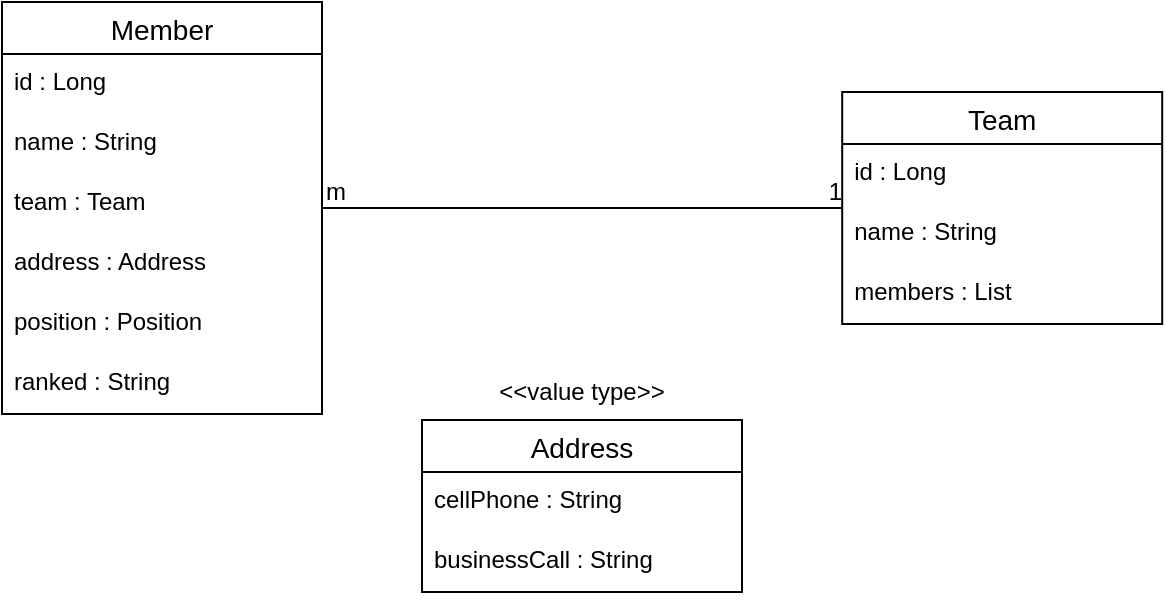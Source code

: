 <mxfile version="14.6.3" type="device"><diagram id="elOptj0PwN9WLeSowplF" name="Page-1"><mxGraphModel dx="1426" dy="801" grid="1" gridSize="10" guides="1" tooltips="1" connect="1" arrows="1" fold="1" page="1" pageScale="1" pageWidth="827" pageHeight="1169" math="0" shadow="0"><root><mxCell id="0"/><mxCell id="1" parent="0"/><mxCell id="vVx_YJfgnFdAf7bITCUE-6" value="Team" style="swimlane;fontStyle=0;childLayout=stackLayout;horizontal=1;startSize=26;horizontalStack=0;resizeParent=1;resizeParentMax=0;resizeLast=0;collapsible=1;marginBottom=0;align=center;fontSize=14;" parent="1" vertex="1"><mxGeometry x="480.1" y="326" width="160" height="116" as="geometry"/></mxCell><mxCell id="C9gGs5seILPdqMNaKZBi-1" value="id : Long" style="text;strokeColor=none;fillColor=none;spacingLeft=4;spacingRight=4;overflow=hidden;rotatable=0;points=[[0,0.5],[1,0.5]];portConstraint=eastwest;fontSize=12;" parent="vVx_YJfgnFdAf7bITCUE-6" vertex="1"><mxGeometry y="26" width="160" height="30" as="geometry"/></mxCell><mxCell id="vVx_YJfgnFdAf7bITCUE-7" value="name : String" style="text;strokeColor=none;fillColor=none;spacingLeft=4;spacingRight=4;overflow=hidden;rotatable=0;points=[[0,0.5],[1,0.5]];portConstraint=eastwest;fontSize=12;" parent="vVx_YJfgnFdAf7bITCUE-6" vertex="1"><mxGeometry y="56" width="160" height="30" as="geometry"/></mxCell><mxCell id="vVx_YJfgnFdAf7bITCUE-9" value="members : List" style="text;strokeColor=none;fillColor=none;spacingLeft=4;spacingRight=4;overflow=hidden;rotatable=0;points=[[0,0.5],[1,0.5]];portConstraint=eastwest;fontSize=12;" parent="vVx_YJfgnFdAf7bITCUE-6" vertex="1"><mxGeometry y="86" width="160" height="30" as="geometry"/></mxCell><mxCell id="vVx_YJfgnFdAf7bITCUE-26" value="Member" style="swimlane;fontStyle=0;childLayout=stackLayout;horizontal=1;startSize=26;horizontalStack=0;resizeParent=1;resizeParentMax=0;resizeLast=0;collapsible=1;marginBottom=0;align=center;fontSize=14;" parent="1" vertex="1"><mxGeometry x="60" y="281" width="160" height="206" as="geometry"/></mxCell><mxCell id="vVx_YJfgnFdAf7bITCUE-30" value="id : Long" style="text;strokeColor=none;fillColor=none;spacingLeft=4;spacingRight=4;overflow=hidden;rotatable=0;points=[[0,0.5],[1,0.5]];portConstraint=eastwest;fontSize=12;" parent="vVx_YJfgnFdAf7bITCUE-26" vertex="1"><mxGeometry y="26" width="160" height="30" as="geometry"/></mxCell><mxCell id="vVx_YJfgnFdAf7bITCUE-27" value="name : String" style="text;strokeColor=none;fillColor=none;spacingLeft=4;spacingRight=4;overflow=hidden;rotatable=0;points=[[0,0.5],[1,0.5]];portConstraint=eastwest;fontSize=12;" parent="vVx_YJfgnFdAf7bITCUE-26" vertex="1"><mxGeometry y="56" width="160" height="30" as="geometry"/></mxCell><mxCell id="vVx_YJfgnFdAf7bITCUE-28" value="team : Team" style="text;strokeColor=none;fillColor=none;spacingLeft=4;spacingRight=4;overflow=hidden;rotatable=0;points=[[0,0.5],[1,0.5]];portConstraint=eastwest;fontSize=12;" parent="vVx_YJfgnFdAf7bITCUE-26" vertex="1"><mxGeometry y="86" width="160" height="30" as="geometry"/></mxCell><mxCell id="vVx_YJfgnFdAf7bITCUE-31" value="address : Address" style="text;strokeColor=none;fillColor=none;spacingLeft=4;spacingRight=4;overflow=hidden;rotatable=0;points=[[0,0.5],[1,0.5]];portConstraint=eastwest;fontSize=12;" parent="vVx_YJfgnFdAf7bITCUE-26" vertex="1"><mxGeometry y="116" width="160" height="30" as="geometry"/></mxCell><mxCell id="vVx_YJfgnFdAf7bITCUE-40" value="position : Position" style="text;strokeColor=none;fillColor=none;spacingLeft=4;spacingRight=4;overflow=hidden;rotatable=0;points=[[0,0.5],[1,0.5]];portConstraint=eastwest;fontSize=12;" parent="vVx_YJfgnFdAf7bITCUE-26" vertex="1"><mxGeometry y="146" width="160" height="30" as="geometry"/></mxCell><mxCell id="C9gGs5seILPdqMNaKZBi-4" value="ranked : String" style="text;strokeColor=none;fillColor=none;spacingLeft=4;spacingRight=4;overflow=hidden;rotatable=0;points=[[0,0.5],[1,0.5]];portConstraint=eastwest;fontSize=12;" parent="vVx_YJfgnFdAf7bITCUE-26" vertex="1"><mxGeometry y="176" width="160" height="30" as="geometry"/></mxCell><mxCell id="vVx_YJfgnFdAf7bITCUE-32" value="Address" style="swimlane;fontStyle=0;childLayout=stackLayout;horizontal=1;startSize=26;horizontalStack=0;resizeParent=1;resizeParentMax=0;resizeLast=0;collapsible=1;marginBottom=0;align=center;fontSize=14;" parent="1" vertex="1"><mxGeometry x="270" y="490" width="160" height="86" as="geometry"/></mxCell><mxCell id="vVx_YJfgnFdAf7bITCUE-34" value="cellPhone : String" style="text;strokeColor=none;fillColor=none;spacingLeft=4;spacingRight=4;overflow=hidden;rotatable=0;points=[[0,0.5],[1,0.5]];portConstraint=eastwest;fontSize=12;" parent="vVx_YJfgnFdAf7bITCUE-32" vertex="1"><mxGeometry y="26" width="160" height="30" as="geometry"/></mxCell><mxCell id="vVx_YJfgnFdAf7bITCUE-35" value="businessCall : String" style="text;strokeColor=none;fillColor=none;spacingLeft=4;spacingRight=4;overflow=hidden;rotatable=0;points=[[0,0.5],[1,0.5]];portConstraint=eastwest;fontSize=12;" parent="vVx_YJfgnFdAf7bITCUE-32" vertex="1"><mxGeometry y="56" width="160" height="30" as="geometry"/></mxCell><mxCell id="vVx_YJfgnFdAf7bITCUE-39" value="&lt;&lt;value type&gt;&gt;" style="text;strokeColor=none;fillColor=none;spacingLeft=4;spacingRight=4;overflow=hidden;rotatable=0;points=[[0,0.5],[1,0.5]];portConstraint=eastwest;fontSize=12;align=center;verticalAlign=middle;" parent="1" vertex="1"><mxGeometry x="292.5" y="460" width="115" height="30" as="geometry"/></mxCell><mxCell id="vVx_YJfgnFdAf7bITCUE-42" value="" style="endArrow=none;html=1;rounded=0;" parent="1" source="vVx_YJfgnFdAf7bITCUE-26" target="vVx_YJfgnFdAf7bITCUE-6" edge="1"><mxGeometry relative="1" as="geometry"><mxPoint x="230" y="280" as="sourcePoint"/><mxPoint x="610" y="384" as="targetPoint"/></mxGeometry></mxCell><mxCell id="vVx_YJfgnFdAf7bITCUE-43" value="m" style="resizable=0;html=1;align=left;verticalAlign=bottom;" parent="vVx_YJfgnFdAf7bITCUE-42" connectable="0" vertex="1"><mxGeometry x="-1" relative="1" as="geometry"/></mxCell><mxCell id="vVx_YJfgnFdAf7bITCUE-44" value="1" style="resizable=0;html=1;align=right;verticalAlign=bottom;" parent="vVx_YJfgnFdAf7bITCUE-42" connectable="0" vertex="1"><mxGeometry x="1" relative="1" as="geometry"/></mxCell></root></mxGraphModel></diagram></mxfile>